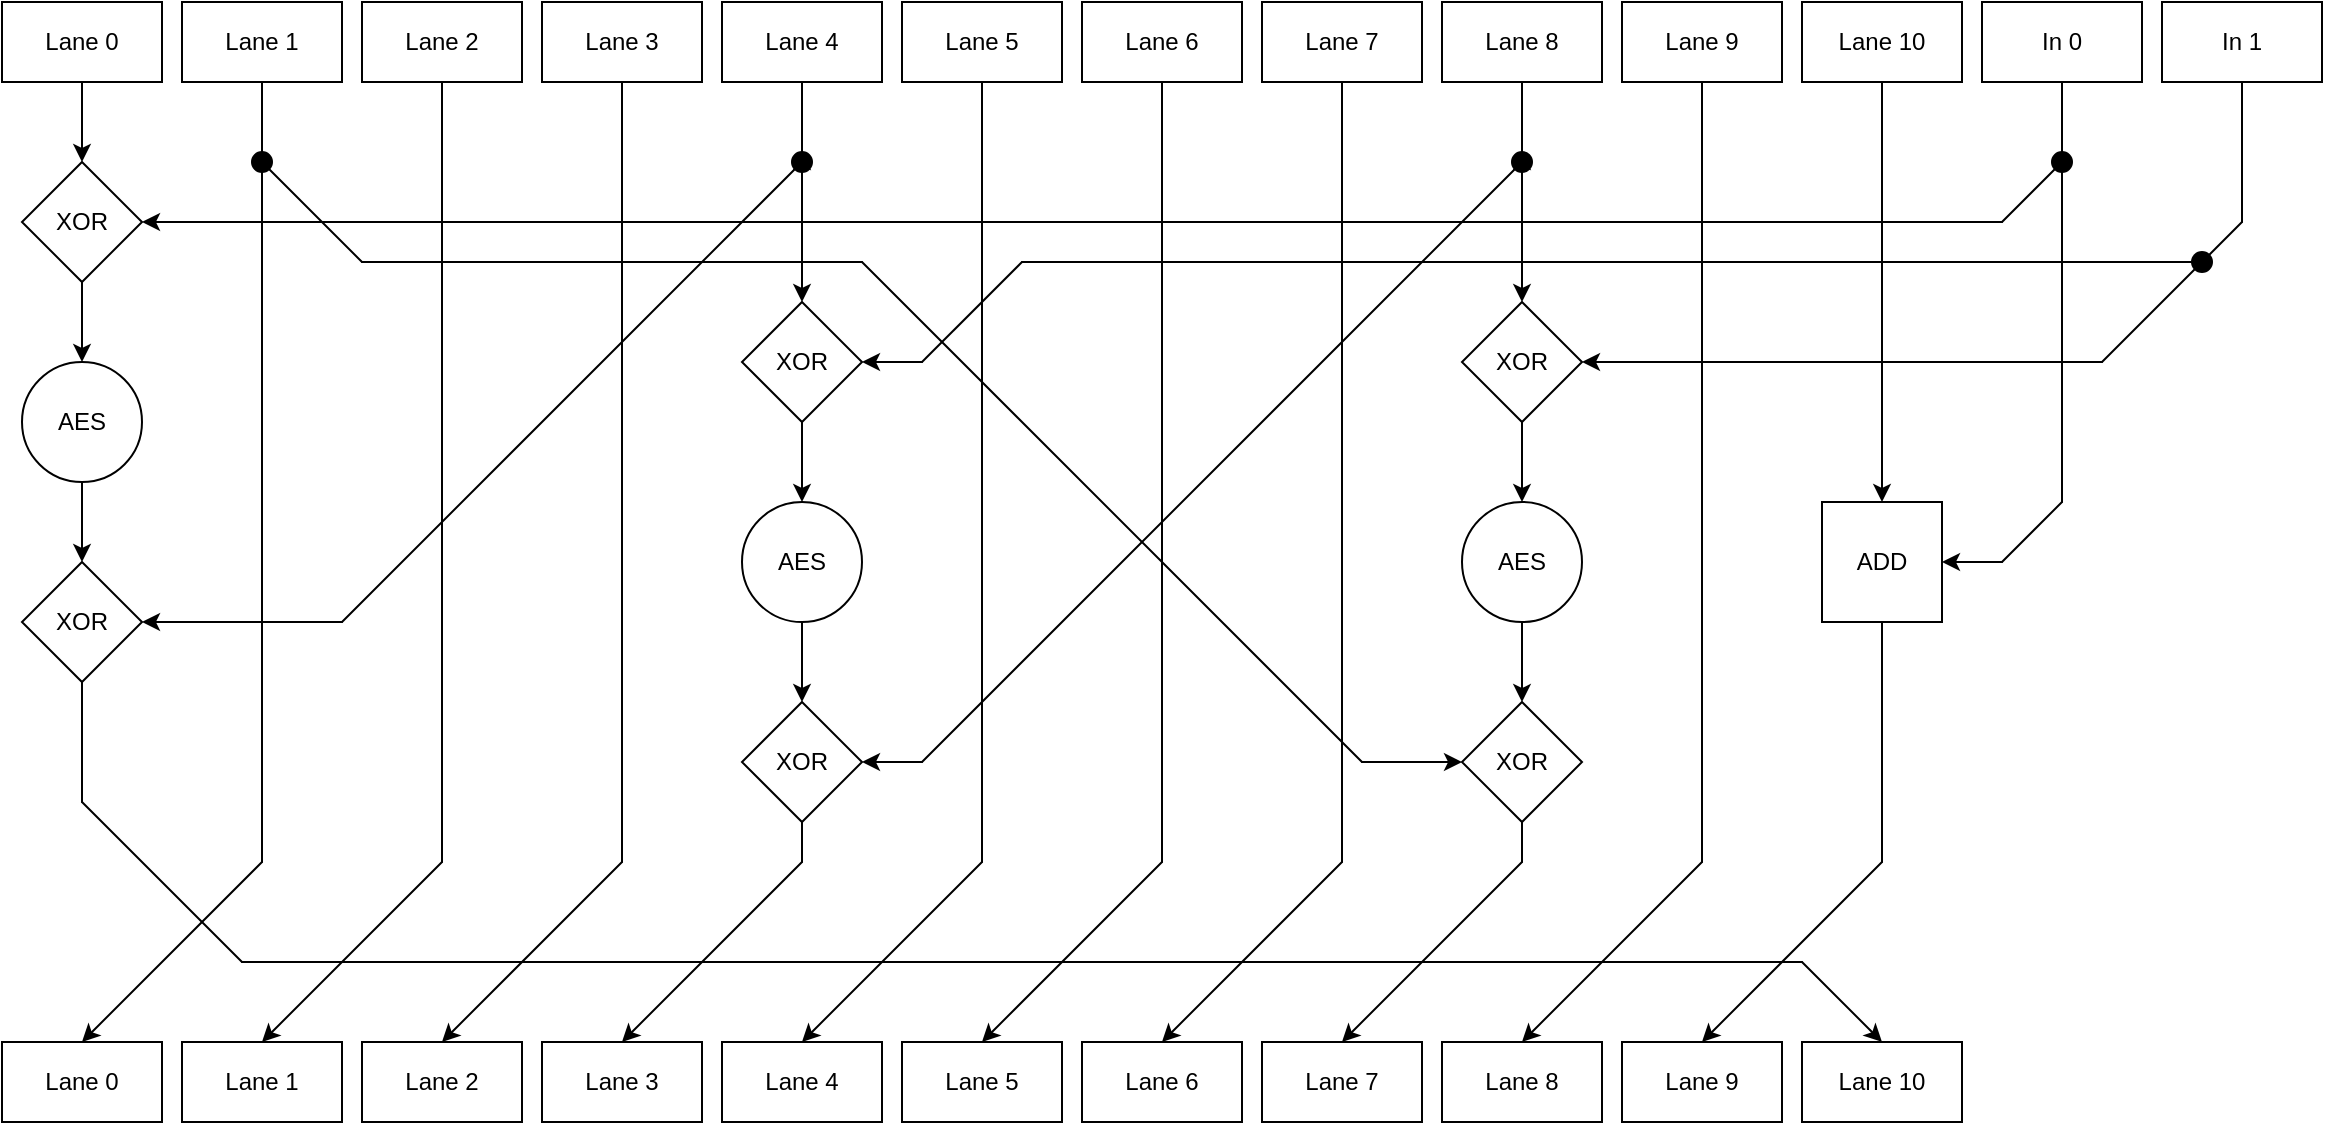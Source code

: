 <mxfile version="24.5.1" type="device">
  <diagram name="Page-1" id="yOkab8tS-ocWw1erwLBM">
    <mxGraphModel dx="1509" dy="1015" grid="1" gridSize="5" guides="0" tooltips="1" connect="0" arrows="1" fold="1" page="1" pageScale="1" pageWidth="1200" pageHeight="600" math="0" shadow="0">
      <root>
        <mxCell id="0" />
        <mxCell id="1" parent="0" />
        <mxCell id="3YORw4eYY-1OEMy_Ppgu-64" style="edgeStyle=orthogonalEdgeStyle;rounded=0;orthogonalLoop=1;jettySize=auto;html=1;exitX=0.5;exitY=1;exitDx=0;exitDy=0;entryX=0.5;entryY=0;entryDx=0;entryDy=0;linecap=round;" edge="1" parent="1" source="3YORw4eYY-1OEMy_Ppgu-2" target="3YORw4eYY-1OEMy_Ppgu-41">
          <mxGeometry relative="1" as="geometry" />
        </mxCell>
        <mxCell id="3YORw4eYY-1OEMy_Ppgu-2" value="Lane 0" style="rounded=0;whiteSpace=wrap;html=1;linecap=round;" vertex="1" parent="1">
          <mxGeometry x="20" y="20" width="80" height="40" as="geometry" />
        </mxCell>
        <mxCell id="3YORw4eYY-1OEMy_Ppgu-3" value="Lane 1" style="rounded=0;whiteSpace=wrap;html=1;linecap=round;" vertex="1" parent="1">
          <mxGeometry x="110" y="20" width="80" height="40" as="geometry" />
        </mxCell>
        <mxCell id="3YORw4eYY-1OEMy_Ppgu-4" value="Lane 2" style="rounded=0;whiteSpace=wrap;html=1;linecap=round;" vertex="1" parent="1">
          <mxGeometry x="200" y="20" width="80" height="40" as="geometry" />
        </mxCell>
        <mxCell id="3YORw4eYY-1OEMy_Ppgu-5" value="Lane 3" style="rounded=0;whiteSpace=wrap;html=1;linecap=round;" vertex="1" parent="1">
          <mxGeometry x="290" y="20" width="80" height="40" as="geometry" />
        </mxCell>
        <mxCell id="3YORw4eYY-1OEMy_Ppgu-6" value="Lane 4" style="rounded=0;whiteSpace=wrap;html=1;linecap=round;" vertex="1" parent="1">
          <mxGeometry x="380" y="20" width="80" height="40" as="geometry" />
        </mxCell>
        <mxCell id="3YORw4eYY-1OEMy_Ppgu-7" value="Lane 5" style="rounded=0;whiteSpace=wrap;html=1;linecap=round;" vertex="1" parent="1">
          <mxGeometry x="470" y="20" width="80" height="40" as="geometry" />
        </mxCell>
        <mxCell id="3YORw4eYY-1OEMy_Ppgu-8" value="Lane 6" style="rounded=0;whiteSpace=wrap;html=1;linecap=round;" vertex="1" parent="1">
          <mxGeometry x="560" y="20" width="80" height="40" as="geometry" />
        </mxCell>
        <mxCell id="3YORw4eYY-1OEMy_Ppgu-9" value="Lane 7" style="rounded=0;whiteSpace=wrap;html=1;linecap=round;" vertex="1" parent="1">
          <mxGeometry x="650" y="20" width="80" height="40" as="geometry" />
        </mxCell>
        <mxCell id="3YORw4eYY-1OEMy_Ppgu-10" value="Lane 8" style="rounded=0;whiteSpace=wrap;html=1;linecap=round;" vertex="1" parent="1">
          <mxGeometry x="740" y="20" width="80" height="40" as="geometry" />
        </mxCell>
        <mxCell id="3YORw4eYY-1OEMy_Ppgu-11" value="Lane 9" style="rounded=0;whiteSpace=wrap;html=1;linecap=round;" vertex="1" parent="1">
          <mxGeometry x="830" y="20" width="80" height="40" as="geometry" />
        </mxCell>
        <mxCell id="3YORw4eYY-1OEMy_Ppgu-12" value="Lane 10" style="rounded=0;whiteSpace=wrap;html=1;linecap=round;" vertex="1" parent="1">
          <mxGeometry x="920" y="20" width="80" height="40" as="geometry" />
        </mxCell>
        <mxCell id="3YORw4eYY-1OEMy_Ppgu-13" value="Lane 0" style="rounded=0;whiteSpace=wrap;html=1;linecap=round;" vertex="1" parent="1">
          <mxGeometry x="20" y="540" width="80" height="40" as="geometry" />
        </mxCell>
        <mxCell id="3YORw4eYY-1OEMy_Ppgu-14" value="Lane 1" style="rounded=0;whiteSpace=wrap;html=1;linecap=round;" vertex="1" parent="1">
          <mxGeometry x="110" y="540" width="80" height="40" as="geometry" />
        </mxCell>
        <mxCell id="3YORw4eYY-1OEMy_Ppgu-15" value="Lane 2" style="rounded=0;whiteSpace=wrap;html=1;linecap=round;" vertex="1" parent="1">
          <mxGeometry x="200" y="540" width="80" height="40" as="geometry" />
        </mxCell>
        <mxCell id="3YORw4eYY-1OEMy_Ppgu-16" value="Lane 3" style="rounded=0;whiteSpace=wrap;html=1;linecap=round;" vertex="1" parent="1">
          <mxGeometry x="290" y="540" width="80" height="40" as="geometry" />
        </mxCell>
        <mxCell id="3YORw4eYY-1OEMy_Ppgu-17" value="Lane 4" style="rounded=0;whiteSpace=wrap;html=1;linecap=round;" vertex="1" parent="1">
          <mxGeometry x="380" y="540" width="80" height="40" as="geometry" />
        </mxCell>
        <mxCell id="3YORw4eYY-1OEMy_Ppgu-18" value="Lane 5" style="rounded=0;whiteSpace=wrap;html=1;linecap=round;" vertex="1" parent="1">
          <mxGeometry x="470" y="540" width="80" height="40" as="geometry" />
        </mxCell>
        <mxCell id="3YORw4eYY-1OEMy_Ppgu-19" value="Lane 6" style="rounded=0;whiteSpace=wrap;html=1;linecap=round;" vertex="1" parent="1">
          <mxGeometry x="560" y="540" width="80" height="40" as="geometry" />
        </mxCell>
        <mxCell id="3YORw4eYY-1OEMy_Ppgu-20" value="Lane 7" style="rounded=0;whiteSpace=wrap;html=1;linecap=round;" vertex="1" parent="1">
          <mxGeometry x="650" y="540" width="80" height="40" as="geometry" />
        </mxCell>
        <mxCell id="3YORw4eYY-1OEMy_Ppgu-21" value="Lane 8" style="rounded=0;whiteSpace=wrap;html=1;linecap=round;" vertex="1" parent="1">
          <mxGeometry x="740" y="540" width="80" height="40" as="geometry" />
        </mxCell>
        <mxCell id="3YORw4eYY-1OEMy_Ppgu-22" value="Lane 9" style="rounded=0;whiteSpace=wrap;html=1;linecap=round;" vertex="1" parent="1">
          <mxGeometry x="830" y="540" width="80" height="40" as="geometry" />
        </mxCell>
        <mxCell id="3YORw4eYY-1OEMy_Ppgu-23" value="Lane 10" style="rounded=0;whiteSpace=wrap;html=1;linecap=round;" vertex="1" parent="1">
          <mxGeometry x="920" y="540" width="80" height="40" as="geometry" />
        </mxCell>
        <mxCell id="3YORw4eYY-1OEMy_Ppgu-31" value="In 0" style="rounded=0;whiteSpace=wrap;html=1;linecap=round;" vertex="1" parent="1">
          <mxGeometry x="1010" y="20" width="80" height="40" as="geometry" />
        </mxCell>
        <mxCell id="3YORw4eYY-1OEMy_Ppgu-32" value="In 1" style="rounded=0;whiteSpace=wrap;html=1;linecap=round;" vertex="1" parent="1">
          <mxGeometry x="1100" y="20" width="80" height="40" as="geometry" />
        </mxCell>
        <mxCell id="3YORw4eYY-1OEMy_Ppgu-66" style="edgeStyle=orthogonalEdgeStyle;rounded=0;orthogonalLoop=1;jettySize=auto;html=1;exitX=0.5;exitY=1;exitDx=0;exitDy=0;entryX=0.5;entryY=0;entryDx=0;entryDy=0;linecap=round;" edge="1" parent="1" source="3YORw4eYY-1OEMy_Ppgu-40" target="3YORw4eYY-1OEMy_Ppgu-45">
          <mxGeometry relative="1" as="geometry" />
        </mxCell>
        <mxCell id="3YORw4eYY-1OEMy_Ppgu-40" value="AES" style="ellipse;whiteSpace=wrap;html=1;aspect=fixed;linecap=round;" vertex="1" parent="1">
          <mxGeometry x="30" y="200" width="60" height="60" as="geometry" />
        </mxCell>
        <mxCell id="3YORw4eYY-1OEMy_Ppgu-65" style="edgeStyle=orthogonalEdgeStyle;rounded=0;orthogonalLoop=1;jettySize=auto;html=1;exitX=0.5;exitY=1;exitDx=0;exitDy=0;entryX=0.5;entryY=0;entryDx=0;entryDy=0;linecap=round;" edge="1" parent="1" source="3YORw4eYY-1OEMy_Ppgu-41" target="3YORw4eYY-1OEMy_Ppgu-40">
          <mxGeometry relative="1" as="geometry" />
        </mxCell>
        <mxCell id="3YORw4eYY-1OEMy_Ppgu-41" value="XOR" style="rhombus;whiteSpace=wrap;html=1;linecap=round;" vertex="1" parent="1">
          <mxGeometry x="30" y="100" width="60" height="60" as="geometry" />
        </mxCell>
        <mxCell id="3YORw4eYY-1OEMy_Ppgu-45" value="XOR" style="rhombus;whiteSpace=wrap;html=1;linecap=round;" vertex="1" parent="1">
          <mxGeometry x="30" y="300" width="60" height="60" as="geometry" />
        </mxCell>
        <mxCell id="3YORw4eYY-1OEMy_Ppgu-49" value="" style="endArrow=none;html=1;rounded=0;exitX=0.5;exitY=1;exitDx=0;exitDy=0;linecap=round;" edge="1" parent="1" source="3YORw4eYY-1OEMy_Ppgu-109">
          <mxGeometry width="50" height="50" relative="1" as="geometry">
            <mxPoint x="500" y="260" as="sourcePoint" />
            <mxPoint x="150" y="450" as="targetPoint" />
          </mxGeometry>
        </mxCell>
        <mxCell id="3YORw4eYY-1OEMy_Ppgu-50" value="" style="endArrow=classic;html=1;rounded=0;entryX=0.5;entryY=0;entryDx=0;entryDy=0;linecap=round;" edge="1" parent="1" target="3YORw4eYY-1OEMy_Ppgu-13">
          <mxGeometry width="50" height="50" relative="1" as="geometry">
            <mxPoint x="150" y="450" as="sourcePoint" />
            <mxPoint x="550" y="210" as="targetPoint" />
          </mxGeometry>
        </mxCell>
        <mxCell id="3YORw4eYY-1OEMy_Ppgu-51" value="" style="endArrow=none;html=1;rounded=0;exitX=0.5;exitY=1;exitDx=0;exitDy=0;linecap=round;" edge="1" parent="1">
          <mxGeometry width="50" height="50" relative="1" as="geometry">
            <mxPoint x="240" y="60" as="sourcePoint" />
            <mxPoint x="240" y="450" as="targetPoint" />
          </mxGeometry>
        </mxCell>
        <mxCell id="3YORw4eYY-1OEMy_Ppgu-52" value="" style="endArrow=none;html=1;rounded=0;exitX=0.5;exitY=1;exitDx=0;exitDy=0;linecap=round;" edge="1" parent="1" source="3YORw4eYY-1OEMy_Ppgu-5">
          <mxGeometry width="50" height="50" relative="1" as="geometry">
            <mxPoint x="360" y="170" as="sourcePoint" />
            <mxPoint x="330" y="450" as="targetPoint" />
          </mxGeometry>
        </mxCell>
        <mxCell id="3YORw4eYY-1OEMy_Ppgu-53" value="" style="endArrow=none;html=1;rounded=0;exitX=0.5;exitY=1;exitDx=0;exitDy=0;linecap=round;" edge="1" parent="1">
          <mxGeometry width="50" height="50" relative="1" as="geometry">
            <mxPoint x="510" y="60" as="sourcePoint" />
            <mxPoint x="510" y="450" as="targetPoint" />
          </mxGeometry>
        </mxCell>
        <mxCell id="3YORw4eYY-1OEMy_Ppgu-54" value="" style="endArrow=none;html=1;rounded=0;entryX=0.5;entryY=1;entryDx=0;entryDy=0;linecap=round;" edge="1" parent="1" target="3YORw4eYY-1OEMy_Ppgu-8">
          <mxGeometry width="50" height="50" relative="1" as="geometry">
            <mxPoint x="600" y="450" as="sourcePoint" />
            <mxPoint x="550" y="210" as="targetPoint" />
          </mxGeometry>
        </mxCell>
        <mxCell id="3YORw4eYY-1OEMy_Ppgu-55" value="" style="endArrow=classic;html=1;rounded=0;entryX=0.5;entryY=0;entryDx=0;entryDy=0;linecap=round;" edge="1" parent="1">
          <mxGeometry width="50" height="50" relative="1" as="geometry">
            <mxPoint x="240" y="450" as="sourcePoint" />
            <mxPoint x="150" y="540" as="targetPoint" />
          </mxGeometry>
        </mxCell>
        <mxCell id="3YORw4eYY-1OEMy_Ppgu-56" value="" style="endArrow=classic;html=1;rounded=0;entryX=0.5;entryY=0;entryDx=0;entryDy=0;linecap=round;" edge="1" parent="1">
          <mxGeometry width="50" height="50" relative="1" as="geometry">
            <mxPoint x="330" y="450" as="sourcePoint" />
            <mxPoint x="240" y="540" as="targetPoint" />
          </mxGeometry>
        </mxCell>
        <mxCell id="3YORw4eYY-1OEMy_Ppgu-57" value="" style="endArrow=classic;html=1;rounded=0;entryX=0.5;entryY=0;entryDx=0;entryDy=0;linecap=round;" edge="1" parent="1">
          <mxGeometry width="50" height="50" relative="1" as="geometry">
            <mxPoint x="510" y="450" as="sourcePoint" />
            <mxPoint x="420" y="540" as="targetPoint" />
          </mxGeometry>
        </mxCell>
        <mxCell id="3YORw4eYY-1OEMy_Ppgu-58" value="" style="endArrow=classic;html=1;rounded=0;entryX=0.5;entryY=0;entryDx=0;entryDy=0;linecap=round;" edge="1" parent="1">
          <mxGeometry width="50" height="50" relative="1" as="geometry">
            <mxPoint x="600" y="450" as="sourcePoint" />
            <mxPoint x="510" y="540" as="targetPoint" />
          </mxGeometry>
        </mxCell>
        <mxCell id="3YORw4eYY-1OEMy_Ppgu-59" value="" style="endArrow=classic;html=1;rounded=0;entryX=0.5;entryY=0;entryDx=0;entryDy=0;linecap=round;" edge="1" parent="1">
          <mxGeometry width="50" height="50" relative="1" as="geometry">
            <mxPoint x="690" y="450" as="sourcePoint" />
            <mxPoint x="600" y="540" as="targetPoint" />
          </mxGeometry>
        </mxCell>
        <mxCell id="3YORw4eYY-1OEMy_Ppgu-60" value="" style="endArrow=none;html=1;rounded=0;entryX=0.5;entryY=1;entryDx=0;entryDy=0;linecap=round;" edge="1" parent="1">
          <mxGeometry width="50" height="50" relative="1" as="geometry">
            <mxPoint x="690" y="450" as="sourcePoint" />
            <mxPoint x="690" y="60" as="targetPoint" />
          </mxGeometry>
        </mxCell>
        <mxCell id="3YORw4eYY-1OEMy_Ppgu-61" value="" style="endArrow=none;html=1;rounded=0;entryX=0.5;entryY=1;entryDx=0;entryDy=0;linecap=round;" edge="1" parent="1">
          <mxGeometry width="50" height="50" relative="1" as="geometry">
            <mxPoint x="870" y="450" as="sourcePoint" />
            <mxPoint x="870" y="60" as="targetPoint" />
          </mxGeometry>
        </mxCell>
        <mxCell id="3YORw4eYY-1OEMy_Ppgu-62" value="" style="endArrow=classic;html=1;rounded=0;entryX=0.5;entryY=0;entryDx=0;entryDy=0;linecap=round;" edge="1" parent="1">
          <mxGeometry width="50" height="50" relative="1" as="geometry">
            <mxPoint x="870" y="450" as="sourcePoint" />
            <mxPoint x="780" y="540" as="targetPoint" />
          </mxGeometry>
        </mxCell>
        <mxCell id="3YORw4eYY-1OEMy_Ppgu-67" value="" style="endArrow=none;html=1;rounded=0;linecap=round;" edge="1" parent="1">
          <mxGeometry width="50" height="50" relative="1" as="geometry">
            <mxPoint x="1020" y="130" as="sourcePoint" />
            <mxPoint x="1050" y="100" as="targetPoint" />
          </mxGeometry>
        </mxCell>
        <mxCell id="3YORw4eYY-1OEMy_Ppgu-68" value="" style="endArrow=classic;html=1;rounded=0;entryX=1;entryY=0.5;entryDx=0;entryDy=0;linecap=round;" edge="1" parent="1" target="3YORw4eYY-1OEMy_Ppgu-41">
          <mxGeometry width="50" height="50" relative="1" as="geometry">
            <mxPoint x="1020" y="130" as="sourcePoint" />
            <mxPoint x="620" y="430" as="targetPoint" />
          </mxGeometry>
        </mxCell>
        <mxCell id="3YORw4eYY-1OEMy_Ppgu-69" value="" style="endArrow=none;html=1;rounded=0;linejoin=round;linecap=round;" edge="1" parent="1">
          <mxGeometry width="50" height="50" relative="1" as="geometry">
            <mxPoint x="420" y="100" as="sourcePoint" />
            <mxPoint x="420" y="60" as="targetPoint" />
          </mxGeometry>
        </mxCell>
        <mxCell id="3YORw4eYY-1OEMy_Ppgu-70" value="" style="endArrow=none;html=1;rounded=0;linejoin=round;linecap=round;" edge="1" parent="1">
          <mxGeometry width="50" height="50" relative="1" as="geometry">
            <mxPoint x="190" y="330" as="sourcePoint" />
            <mxPoint x="420" y="100" as="targetPoint" />
          </mxGeometry>
        </mxCell>
        <mxCell id="3YORw4eYY-1OEMy_Ppgu-71" value="" style="endArrow=classic;html=1;rounded=0;entryX=1;entryY=0.5;entryDx=0;entryDy=0;linecap=round;" edge="1" parent="1" target="3YORw4eYY-1OEMy_Ppgu-45">
          <mxGeometry width="50" height="50" relative="1" as="geometry">
            <mxPoint x="190" y="330" as="sourcePoint" />
            <mxPoint x="620" y="430" as="targetPoint" />
          </mxGeometry>
        </mxCell>
        <mxCell id="3YORw4eYY-1OEMy_Ppgu-72" style="edgeStyle=orthogonalEdgeStyle;rounded=0;orthogonalLoop=1;jettySize=auto;html=1;exitX=0.5;exitY=1;exitDx=0;exitDy=0;entryX=0.5;entryY=0;entryDx=0;entryDy=0;linecap=round;" edge="1" parent="1" source="3YORw4eYY-1OEMy_Ppgu-73" target="3YORw4eYY-1OEMy_Ppgu-76">
          <mxGeometry relative="1" as="geometry" />
        </mxCell>
        <mxCell id="3YORw4eYY-1OEMy_Ppgu-73" value="AES" style="ellipse;whiteSpace=wrap;html=1;aspect=fixed;linecap=round;" vertex="1" parent="1">
          <mxGeometry x="390" y="270" width="60" height="60" as="geometry" />
        </mxCell>
        <mxCell id="3YORw4eYY-1OEMy_Ppgu-74" style="edgeStyle=orthogonalEdgeStyle;rounded=0;orthogonalLoop=1;jettySize=auto;html=1;exitX=0.5;exitY=1;exitDx=0;exitDy=0;entryX=0.5;entryY=0;entryDx=0;entryDy=0;linecap=round;" edge="1" parent="1" source="3YORw4eYY-1OEMy_Ppgu-75" target="3YORw4eYY-1OEMy_Ppgu-73">
          <mxGeometry relative="1" as="geometry" />
        </mxCell>
        <mxCell id="3YORw4eYY-1OEMy_Ppgu-75" value="XOR" style="rhombus;whiteSpace=wrap;html=1;linecap=round;" vertex="1" parent="1">
          <mxGeometry x="390" y="170" width="60" height="60" as="geometry" />
        </mxCell>
        <mxCell id="3YORw4eYY-1OEMy_Ppgu-76" value="XOR" style="rhombus;whiteSpace=wrap;html=1;linecap=round;" vertex="1" parent="1">
          <mxGeometry x="390" y="370" width="60" height="60" as="geometry" />
        </mxCell>
        <mxCell id="3YORw4eYY-1OEMy_Ppgu-77" value="" style="endArrow=none;html=1;rounded=0;entryX=0.5;entryY=1;entryDx=0;entryDy=0;linecap=round;" edge="1" parent="1" target="3YORw4eYY-1OEMy_Ppgu-76">
          <mxGeometry width="50" height="50" relative="1" as="geometry">
            <mxPoint x="420" y="450" as="sourcePoint" />
            <mxPoint x="620" y="430" as="targetPoint" />
          </mxGeometry>
        </mxCell>
        <mxCell id="3YORw4eYY-1OEMy_Ppgu-78" value="" style="endArrow=classic;html=1;rounded=0;entryX=0.5;entryY=0;entryDx=0;entryDy=0;linecap=round;" edge="1" parent="1">
          <mxGeometry width="50" height="50" relative="1" as="geometry">
            <mxPoint x="420" y="450" as="sourcePoint" />
            <mxPoint x="330" y="540" as="targetPoint" />
          </mxGeometry>
        </mxCell>
        <mxCell id="3YORw4eYY-1OEMy_Ppgu-79" style="edgeStyle=orthogonalEdgeStyle;rounded=0;orthogonalLoop=1;jettySize=auto;html=1;exitX=0.5;exitY=1;exitDx=0;exitDy=0;entryX=0.5;entryY=0;entryDx=0;entryDy=0;linecap=round;" edge="1" parent="1" source="3YORw4eYY-1OEMy_Ppgu-80" target="3YORw4eYY-1OEMy_Ppgu-83">
          <mxGeometry relative="1" as="geometry" />
        </mxCell>
        <mxCell id="3YORw4eYY-1OEMy_Ppgu-80" value="AES" style="ellipse;whiteSpace=wrap;html=1;aspect=fixed;linecap=round;" vertex="1" parent="1">
          <mxGeometry x="750" y="270" width="60" height="60" as="geometry" />
        </mxCell>
        <mxCell id="3YORw4eYY-1OEMy_Ppgu-81" style="edgeStyle=orthogonalEdgeStyle;rounded=0;orthogonalLoop=1;jettySize=auto;html=1;exitX=0.5;exitY=1;exitDx=0;exitDy=0;entryX=0.5;entryY=0;entryDx=0;entryDy=0;linecap=round;" edge="1" parent="1" source="3YORw4eYY-1OEMy_Ppgu-82" target="3YORw4eYY-1OEMy_Ppgu-80">
          <mxGeometry relative="1" as="geometry" />
        </mxCell>
        <mxCell id="3YORw4eYY-1OEMy_Ppgu-82" value="XOR" style="rhombus;whiteSpace=wrap;html=1;linecap=round;" vertex="1" parent="1">
          <mxGeometry x="750" y="170" width="60" height="60" as="geometry" />
        </mxCell>
        <mxCell id="3YORw4eYY-1OEMy_Ppgu-83" value="XOR" style="rhombus;whiteSpace=wrap;html=1;linecap=round;" vertex="1" parent="1">
          <mxGeometry x="750" y="370" width="60" height="60" as="geometry" />
        </mxCell>
        <mxCell id="3YORw4eYY-1OEMy_Ppgu-84" value="" style="endArrow=none;html=1;rounded=0;entryX=0.5;entryY=1;entryDx=0;entryDy=0;linecap=round;" edge="1" parent="1" target="3YORw4eYY-1OEMy_Ppgu-83">
          <mxGeometry width="50" height="50" relative="1" as="geometry">
            <mxPoint x="780" y="450" as="sourcePoint" />
            <mxPoint x="980" y="430" as="targetPoint" />
          </mxGeometry>
        </mxCell>
        <mxCell id="3YORw4eYY-1OEMy_Ppgu-85" value="" style="endArrow=classic;html=1;rounded=0;entryX=0.5;entryY=0;entryDx=0;entryDy=0;linecap=round;" edge="1" parent="1">
          <mxGeometry width="50" height="50" relative="1" as="geometry">
            <mxPoint x="780" y="450" as="sourcePoint" />
            <mxPoint x="690" y="540" as="targetPoint" />
          </mxGeometry>
        </mxCell>
        <mxCell id="3YORw4eYY-1OEMy_Ppgu-91" value="" style="endArrow=none;html=1;rounded=0;linejoin=round;linecap=round;" edge="1" parent="1">
          <mxGeometry width="50" height="50" relative="1" as="geometry">
            <mxPoint x="420" y="100" as="sourcePoint" />
            <mxPoint x="420" y="100" as="targetPoint" />
          </mxGeometry>
        </mxCell>
        <mxCell id="3YORw4eYY-1OEMy_Ppgu-93" value="" style="endArrow=none;html=1;rounded=0;linecap=round;" edge="1" parent="1">
          <mxGeometry width="50" height="50" relative="1" as="geometry">
            <mxPoint x="60" y="420" as="sourcePoint" />
            <mxPoint x="140" y="500" as="targetPoint" />
          </mxGeometry>
        </mxCell>
        <mxCell id="3YORw4eYY-1OEMy_Ppgu-94" value="" style="endArrow=none;html=1;rounded=0;entryX=0.5;entryY=1;entryDx=0;entryDy=0;linecap=round;" edge="1" parent="1" target="3YORw4eYY-1OEMy_Ppgu-45">
          <mxGeometry width="50" height="50" relative="1" as="geometry">
            <mxPoint x="60" y="420" as="sourcePoint" />
            <mxPoint x="615" y="425" as="targetPoint" />
          </mxGeometry>
        </mxCell>
        <mxCell id="3YORw4eYY-1OEMy_Ppgu-95" value="" style="endArrow=classic;html=1;rounded=0;entryX=0.5;entryY=0;entryDx=0;entryDy=0;linecap=round;" edge="1" parent="1" target="3YORw4eYY-1OEMy_Ppgu-23">
          <mxGeometry width="50" height="50" relative="1" as="geometry">
            <mxPoint x="920" y="500" as="sourcePoint" />
            <mxPoint x="615" y="425" as="targetPoint" />
          </mxGeometry>
        </mxCell>
        <mxCell id="3YORw4eYY-1OEMy_Ppgu-96" value="" style="endArrow=none;html=1;rounded=0;linecap=round;" edge="1" parent="1">
          <mxGeometry width="50" height="50" relative="1" as="geometry">
            <mxPoint x="140" y="500" as="sourcePoint" />
            <mxPoint x="920" y="500" as="targetPoint" />
          </mxGeometry>
        </mxCell>
        <mxCell id="3YORw4eYY-1OEMy_Ppgu-99" value="" style="endArrow=none;html=1;rounded=0;linecap=round;" edge="1" parent="1">
          <mxGeometry width="50" height="50" relative="1" as="geometry">
            <mxPoint x="480" y="400" as="sourcePoint" />
            <mxPoint x="780" y="100" as="targetPoint" />
          </mxGeometry>
        </mxCell>
        <mxCell id="3YORw4eYY-1OEMy_Ppgu-101" value="" style="endArrow=none;html=1;rounded=0;entryX=0.5;entryY=1;entryDx=0;entryDy=0;linecap=round;" edge="1" parent="1" target="3YORw4eYY-1OEMy_Ppgu-10">
          <mxGeometry width="50" height="50" relative="1" as="geometry">
            <mxPoint x="780" y="100" as="sourcePoint" />
            <mxPoint x="615" y="425" as="targetPoint" />
          </mxGeometry>
        </mxCell>
        <mxCell id="3YORw4eYY-1OEMy_Ppgu-104" value="" style="endArrow=classic;html=1;rounded=0;entryX=1;entryY=0.5;entryDx=0;entryDy=0;linecap=round;" edge="1" parent="1" target="3YORw4eYY-1OEMy_Ppgu-76">
          <mxGeometry width="50" height="50" relative="1" as="geometry">
            <mxPoint x="480" y="400" as="sourcePoint" />
            <mxPoint x="615" y="425" as="targetPoint" />
          </mxGeometry>
        </mxCell>
        <mxCell id="3YORw4eYY-1OEMy_Ppgu-105" value="" style="endArrow=none;html=1;rounded=0;linecap=round;" edge="1" parent="1">
          <mxGeometry width="50" height="50" relative="1" as="geometry">
            <mxPoint x="200" y="150" as="sourcePoint" />
            <mxPoint x="150" y="100" as="targetPoint" />
          </mxGeometry>
        </mxCell>
        <mxCell id="3YORw4eYY-1OEMy_Ppgu-106" value="" style="endArrow=none;html=1;rounded=0;linecap=round;" edge="1" parent="1">
          <mxGeometry width="50" height="50" relative="1" as="geometry">
            <mxPoint x="200" y="150" as="sourcePoint" />
            <mxPoint x="450" y="150" as="targetPoint" />
          </mxGeometry>
        </mxCell>
        <mxCell id="3YORw4eYY-1OEMy_Ppgu-107" value="" style="endArrow=classic;html=1;rounded=0;entryX=0;entryY=0.5;entryDx=0;entryDy=0;linecap=round;" edge="1" parent="1" target="3YORw4eYY-1OEMy_Ppgu-83">
          <mxGeometry width="50" height="50" relative="1" as="geometry">
            <mxPoint x="700" y="400" as="sourcePoint" />
            <mxPoint x="615" y="425" as="targetPoint" />
          </mxGeometry>
        </mxCell>
        <mxCell id="3YORw4eYY-1OEMy_Ppgu-108" value="" style="endArrow=none;html=1;rounded=0;linecap=round;" edge="1" parent="1">
          <mxGeometry width="50" height="50" relative="1" as="geometry">
            <mxPoint x="450" y="150" as="sourcePoint" />
            <mxPoint x="700" y="400" as="targetPoint" />
          </mxGeometry>
        </mxCell>
        <mxCell id="3YORw4eYY-1OEMy_Ppgu-110" value="" style="endArrow=none;html=1;rounded=0;exitX=0.5;exitY=1;exitDx=0;exitDy=0;linecap=round;" edge="1" parent="1" source="3YORw4eYY-1OEMy_Ppgu-3" target="3YORw4eYY-1OEMy_Ppgu-109">
          <mxGeometry width="50" height="50" relative="1" as="geometry">
            <mxPoint x="150" y="60" as="sourcePoint" />
            <mxPoint x="150" y="450" as="targetPoint" />
          </mxGeometry>
        </mxCell>
        <mxCell id="3YORw4eYY-1OEMy_Ppgu-109" value="" style="ellipse;whiteSpace=wrap;html=1;aspect=fixed;fillStyle=solid;fillColor=#000000;snapToPoint=0;linecap=round;" vertex="1" parent="1">
          <mxGeometry x="145" y="95" width="10" height="10" as="geometry" />
        </mxCell>
        <mxCell id="3YORw4eYY-1OEMy_Ppgu-111" value="" style="endArrow=none;html=1;rounded=0;linecap=round;" edge="1" parent="1" source="3YORw4eYY-1OEMy_Ppgu-126">
          <mxGeometry width="50" height="50" relative="1" as="geometry">
            <mxPoint x="1120" y="150" as="sourcePoint" />
            <mxPoint x="1140" y="130" as="targetPoint" />
          </mxGeometry>
        </mxCell>
        <mxCell id="3YORw4eYY-1OEMy_Ppgu-112" value="" style="endArrow=none;html=1;rounded=0;linecap=round;" edge="1" parent="1">
          <mxGeometry width="50" height="50" relative="1" as="geometry">
            <mxPoint x="530" y="150" as="sourcePoint" />
            <mxPoint x="1120" y="150" as="targetPoint" />
          </mxGeometry>
        </mxCell>
        <mxCell id="3YORw4eYY-1OEMy_Ppgu-113" value="" style="endArrow=none;html=1;rounded=0;linecap=round;" edge="1" parent="1">
          <mxGeometry width="50" height="50" relative="1" as="geometry">
            <mxPoint x="480" y="200" as="sourcePoint" />
            <mxPoint x="530" y="150" as="targetPoint" />
          </mxGeometry>
        </mxCell>
        <mxCell id="3YORw4eYY-1OEMy_Ppgu-114" value="" style="endArrow=classic;html=1;rounded=0;entryX=1;entryY=0.5;entryDx=0;entryDy=0;linecap=round;" edge="1" parent="1" target="3YORw4eYY-1OEMy_Ppgu-75">
          <mxGeometry width="50" height="50" relative="1" as="geometry">
            <mxPoint x="480" y="200" as="sourcePoint" />
            <mxPoint x="615" y="425" as="targetPoint" />
          </mxGeometry>
        </mxCell>
        <mxCell id="3YORw4eYY-1OEMy_Ppgu-115" value="" style="endArrow=none;html=1;rounded=0;linecap=round;" edge="1" parent="1">
          <mxGeometry width="50" height="50" relative="1" as="geometry">
            <mxPoint x="1070" y="200" as="sourcePoint" />
            <mxPoint x="1120" y="150" as="targetPoint" />
          </mxGeometry>
        </mxCell>
        <mxCell id="3YORw4eYY-1OEMy_Ppgu-116" value="" style="endArrow=classic;html=1;rounded=0;entryX=1;entryY=0.5;entryDx=0;entryDy=0;linecap=round;" edge="1" parent="1" target="3YORw4eYY-1OEMy_Ppgu-82">
          <mxGeometry width="50" height="50" relative="1" as="geometry">
            <mxPoint x="1070" y="200" as="sourcePoint" />
            <mxPoint x="615" y="425" as="targetPoint" />
          </mxGeometry>
        </mxCell>
        <mxCell id="3YORw4eYY-1OEMy_Ppgu-117" value="" style="endArrow=none;html=1;rounded=0;entryX=0.5;entryY=1;entryDx=0;entryDy=0;linecap=round;" edge="1" parent="1" source="3YORw4eYY-1OEMy_Ppgu-136" target="3YORw4eYY-1OEMy_Ppgu-31">
          <mxGeometry width="50" height="50" relative="1" as="geometry">
            <mxPoint x="1050" y="100" as="sourcePoint" />
            <mxPoint x="615" y="425" as="targetPoint" />
          </mxGeometry>
        </mxCell>
        <mxCell id="3YORw4eYY-1OEMy_Ppgu-118" value="" style="endArrow=none;html=1;rounded=0;entryX=0.5;entryY=1;entryDx=0;entryDy=0;linecap=round;" edge="1" parent="1">
          <mxGeometry width="50" height="50" relative="1" as="geometry">
            <mxPoint x="1140" y="130" as="sourcePoint" />
            <mxPoint x="1140" y="60" as="targetPoint" />
          </mxGeometry>
        </mxCell>
        <mxCell id="3YORw4eYY-1OEMy_Ppgu-119" value="ADD" style="whiteSpace=wrap;html=1;aspect=fixed;linecap=round;" vertex="1" parent="1">
          <mxGeometry x="930" y="270" width="60" height="60" as="geometry" />
        </mxCell>
        <mxCell id="3YORw4eYY-1OEMy_Ppgu-120" value="" style="endArrow=classic;html=1;rounded=0;exitX=0.5;exitY=1;exitDx=0;exitDy=0;entryX=0.5;entryY=0;entryDx=0;entryDy=0;linecap=round;" edge="1" parent="1" source="3YORw4eYY-1OEMy_Ppgu-12" target="3YORw4eYY-1OEMy_Ppgu-119">
          <mxGeometry width="50" height="50" relative="1" as="geometry">
            <mxPoint x="565" y="475" as="sourcePoint" />
            <mxPoint x="615" y="425" as="targetPoint" />
          </mxGeometry>
        </mxCell>
        <mxCell id="3YORw4eYY-1OEMy_Ppgu-121" value="" style="endArrow=classic;html=1;rounded=0;entryX=1;entryY=0.5;entryDx=0;entryDy=0;linecap=round;" edge="1" parent="1" target="3YORw4eYY-1OEMy_Ppgu-119">
          <mxGeometry width="50" height="50" relative="1" as="geometry">
            <mxPoint x="1020" y="300" as="sourcePoint" />
            <mxPoint x="615" y="425" as="targetPoint" />
          </mxGeometry>
        </mxCell>
        <mxCell id="3YORw4eYY-1OEMy_Ppgu-122" value="" style="endArrow=none;html=1;rounded=0;linecap=round;" edge="1" parent="1">
          <mxGeometry width="50" height="50" relative="1" as="geometry">
            <mxPoint x="1020" y="300" as="sourcePoint" />
            <mxPoint x="1050" y="270" as="targetPoint" />
          </mxGeometry>
        </mxCell>
        <mxCell id="3YORw4eYY-1OEMy_Ppgu-123" value="" style="endArrow=none;html=1;rounded=0;linecap=round;" edge="1" parent="1">
          <mxGeometry width="50" height="50" relative="1" as="geometry">
            <mxPoint x="1050" y="270" as="sourcePoint" />
            <mxPoint x="1050" y="100" as="targetPoint" />
          </mxGeometry>
        </mxCell>
        <mxCell id="3YORw4eYY-1OEMy_Ppgu-125" value="" style="endArrow=none;html=1;rounded=0;entryX=0.5;entryY=1;entryDx=0;entryDy=0;linecap=round;" edge="1" parent="1">
          <mxGeometry width="50" height="50" relative="1" as="geometry">
            <mxPoint x="1050" y="100" as="sourcePoint" />
            <mxPoint x="1050" y="105" as="targetPoint" />
          </mxGeometry>
        </mxCell>
        <mxCell id="3YORw4eYY-1OEMy_Ppgu-127" value="" style="endArrow=none;html=1;rounded=0;linecap=round;" edge="1" parent="1" target="3YORw4eYY-1OEMy_Ppgu-126">
          <mxGeometry width="50" height="50" relative="1" as="geometry">
            <mxPoint x="1120" y="150" as="sourcePoint" />
            <mxPoint x="1140" y="130" as="targetPoint" />
          </mxGeometry>
        </mxCell>
        <mxCell id="3YORw4eYY-1OEMy_Ppgu-126" value="" style="ellipse;whiteSpace=wrap;html=1;aspect=fixed;fillStyle=solid;fillColor=#000000;snapToPoint=0;linecap=round;" vertex="1" parent="1">
          <mxGeometry x="1115" y="145" width="10" height="10" as="geometry" />
        </mxCell>
        <mxCell id="3YORw4eYY-1OEMy_Ppgu-128" value="" style="endArrow=classic;html=1;rounded=0;entryX=0.5;entryY=0;entryDx=0;entryDy=0;linecap=round;" edge="1" parent="1">
          <mxGeometry width="50" height="50" relative="1" as="geometry">
            <mxPoint x="960" y="450" as="sourcePoint" />
            <mxPoint x="870" y="540" as="targetPoint" />
          </mxGeometry>
        </mxCell>
        <mxCell id="3YORw4eYY-1OEMy_Ppgu-129" value="" style="endArrow=none;html=1;rounded=0;entryX=0.5;entryY=1;entryDx=0;entryDy=0;linecap=round;" edge="1" parent="1" target="3YORw4eYY-1OEMy_Ppgu-119">
          <mxGeometry width="50" height="50" relative="1" as="geometry">
            <mxPoint x="960" y="450" as="sourcePoint" />
            <mxPoint x="615" y="425" as="targetPoint" />
          </mxGeometry>
        </mxCell>
        <mxCell id="3YORw4eYY-1OEMy_Ppgu-130" value="" style="endArrow=classic;html=1;rounded=0;entryX=0.5;entryY=0;entryDx=0;entryDy=0;linecap=round;" edge="1" parent="1" source="3YORw4eYY-1OEMy_Ppgu-132" target="3YORw4eYY-1OEMy_Ppgu-75">
          <mxGeometry width="50" height="50" relative="1" as="geometry">
            <mxPoint x="420" y="100" as="sourcePoint" />
            <mxPoint x="615" y="425" as="targetPoint" />
          </mxGeometry>
        </mxCell>
        <mxCell id="3YORw4eYY-1OEMy_Ppgu-131" value="" style="endArrow=classic;html=1;rounded=0;entryX=0.5;entryY=0;entryDx=0;entryDy=0;linecap=round;" edge="1" parent="1" source="3YORw4eYY-1OEMy_Ppgu-134">
          <mxGeometry width="50" height="50" relative="1" as="geometry">
            <mxPoint x="780" y="100" as="sourcePoint" />
            <mxPoint x="780" y="170" as="targetPoint" />
          </mxGeometry>
        </mxCell>
        <mxCell id="3YORw4eYY-1OEMy_Ppgu-133" value="" style="endArrow=classic;html=1;rounded=0;entryX=0.5;entryY=0;entryDx=0;entryDy=0;linecap=round;" edge="1" parent="1" target="3YORw4eYY-1OEMy_Ppgu-132">
          <mxGeometry width="50" height="50" relative="1" as="geometry">
            <mxPoint x="420" y="100" as="sourcePoint" />
            <mxPoint x="420" y="170" as="targetPoint" />
          </mxGeometry>
        </mxCell>
        <mxCell id="3YORw4eYY-1OEMy_Ppgu-132" value="" style="ellipse;whiteSpace=wrap;html=1;aspect=fixed;fillStyle=solid;fillColor=#000000;snapToPoint=0;linecap=round;" vertex="1" parent="1">
          <mxGeometry x="415" y="95" width="10" height="10" as="geometry" />
        </mxCell>
        <mxCell id="3YORw4eYY-1OEMy_Ppgu-135" value="" style="endArrow=classic;html=1;rounded=0;entryX=0.5;entryY=0;entryDx=0;entryDy=0;linecap=round;" edge="1" parent="1" target="3YORw4eYY-1OEMy_Ppgu-134">
          <mxGeometry width="50" height="50" relative="1" as="geometry">
            <mxPoint x="780" y="100" as="sourcePoint" />
            <mxPoint x="780" y="170" as="targetPoint" />
          </mxGeometry>
        </mxCell>
        <mxCell id="3YORw4eYY-1OEMy_Ppgu-134" value="" style="ellipse;whiteSpace=wrap;html=1;aspect=fixed;fillStyle=solid;fillColor=#000000;snapToPoint=0;linecap=round;" vertex="1" parent="1">
          <mxGeometry x="775" y="95" width="10" height="10" as="geometry" />
        </mxCell>
        <mxCell id="3YORw4eYY-1OEMy_Ppgu-137" value="" style="endArrow=none;html=1;rounded=0;entryX=0.5;entryY=1;entryDx=0;entryDy=0;linecap=round;" edge="1" parent="1" target="3YORw4eYY-1OEMy_Ppgu-136">
          <mxGeometry width="50" height="50" relative="1" as="geometry">
            <mxPoint x="1050" y="100" as="sourcePoint" />
            <mxPoint x="1050" y="60" as="targetPoint" />
          </mxGeometry>
        </mxCell>
        <mxCell id="3YORw4eYY-1OEMy_Ppgu-136" value="" style="ellipse;whiteSpace=wrap;html=1;aspect=fixed;fillStyle=solid;fillColor=#000000;snapToPoint=0;linecap=round;" vertex="1" parent="1">
          <mxGeometry x="1045" y="95" width="10" height="10" as="geometry" />
        </mxCell>
      </root>
    </mxGraphModel>
  </diagram>
</mxfile>
